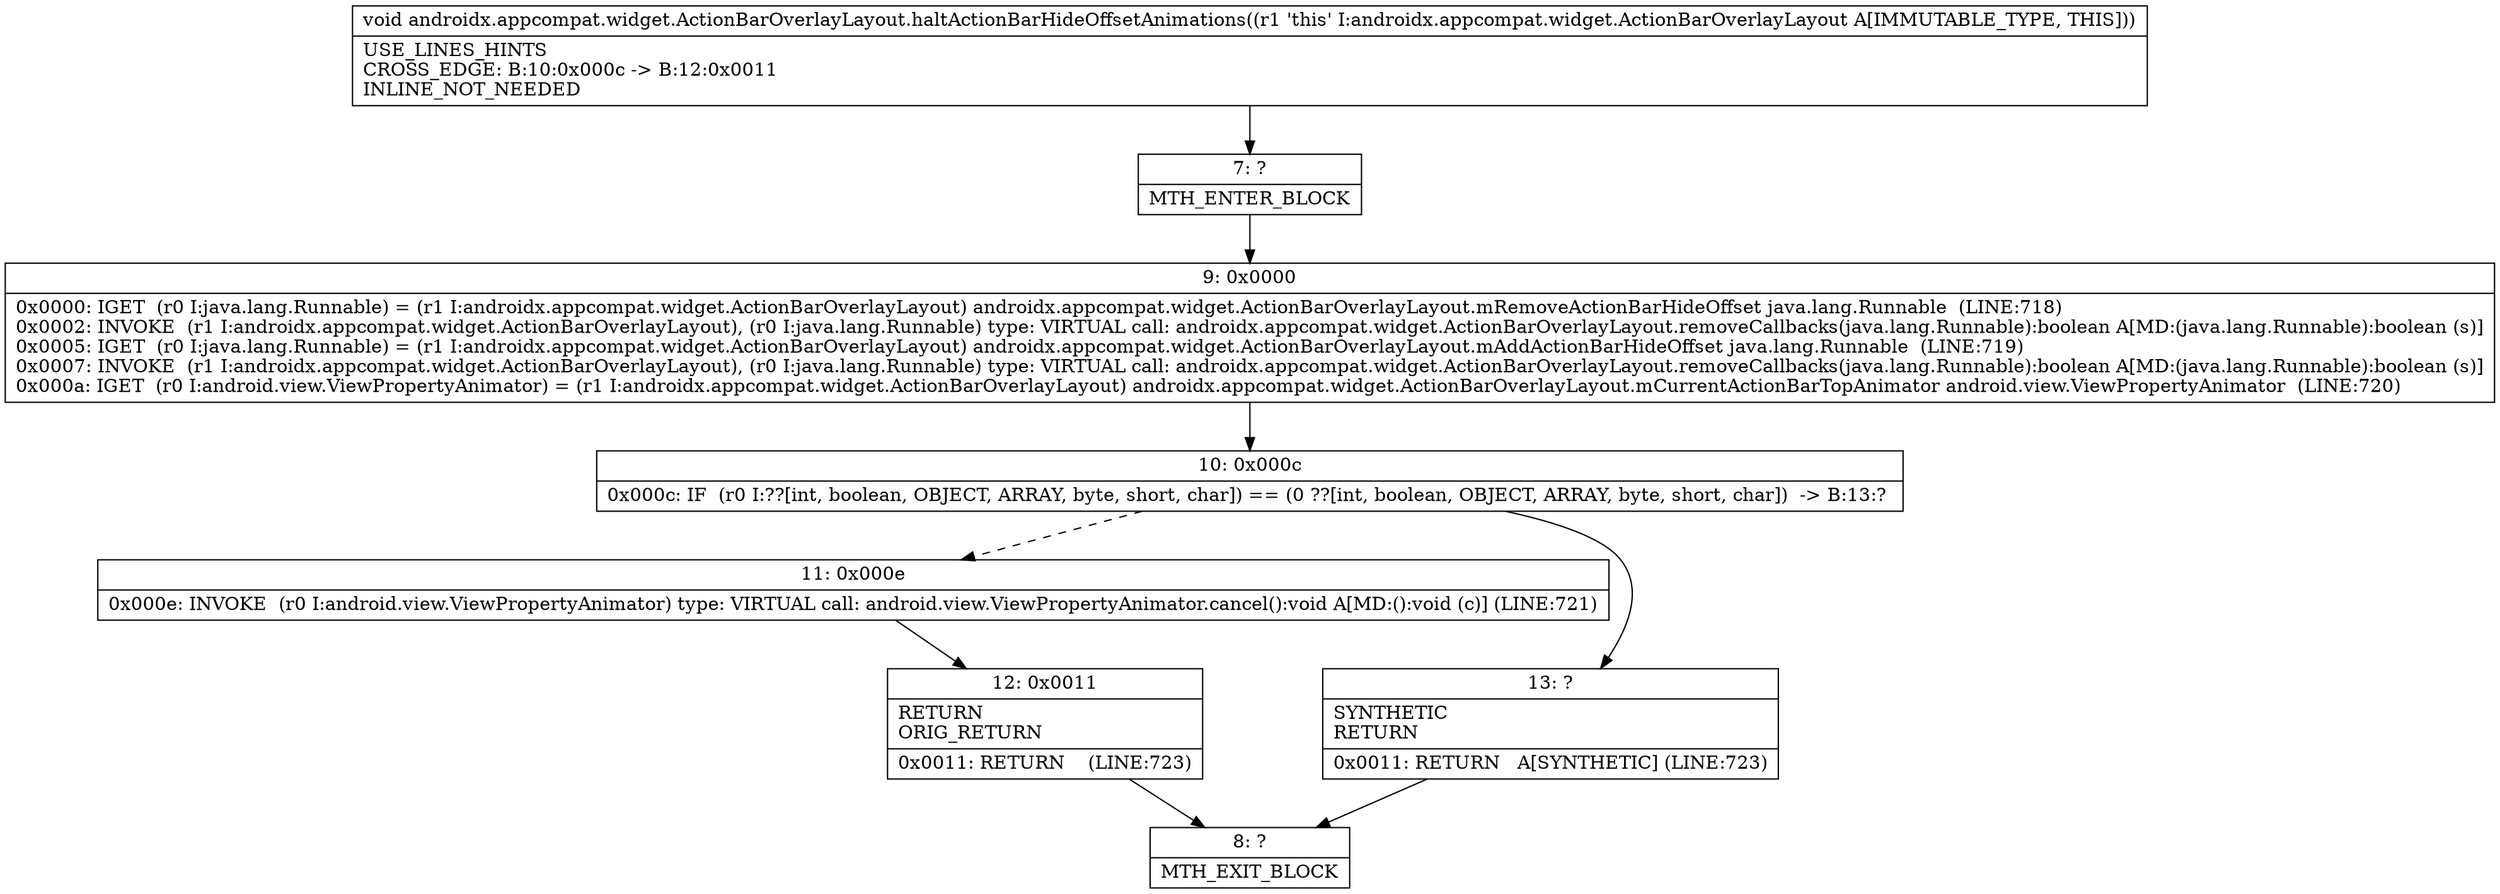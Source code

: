 digraph "CFG forandroidx.appcompat.widget.ActionBarOverlayLayout.haltActionBarHideOffsetAnimations()V" {
Node_7 [shape=record,label="{7\:\ ?|MTH_ENTER_BLOCK\l}"];
Node_9 [shape=record,label="{9\:\ 0x0000|0x0000: IGET  (r0 I:java.lang.Runnable) = (r1 I:androidx.appcompat.widget.ActionBarOverlayLayout) androidx.appcompat.widget.ActionBarOverlayLayout.mRemoveActionBarHideOffset java.lang.Runnable  (LINE:718)\l0x0002: INVOKE  (r1 I:androidx.appcompat.widget.ActionBarOverlayLayout), (r0 I:java.lang.Runnable) type: VIRTUAL call: androidx.appcompat.widget.ActionBarOverlayLayout.removeCallbacks(java.lang.Runnable):boolean A[MD:(java.lang.Runnable):boolean (s)]\l0x0005: IGET  (r0 I:java.lang.Runnable) = (r1 I:androidx.appcompat.widget.ActionBarOverlayLayout) androidx.appcompat.widget.ActionBarOverlayLayout.mAddActionBarHideOffset java.lang.Runnable  (LINE:719)\l0x0007: INVOKE  (r1 I:androidx.appcompat.widget.ActionBarOverlayLayout), (r0 I:java.lang.Runnable) type: VIRTUAL call: androidx.appcompat.widget.ActionBarOverlayLayout.removeCallbacks(java.lang.Runnable):boolean A[MD:(java.lang.Runnable):boolean (s)]\l0x000a: IGET  (r0 I:android.view.ViewPropertyAnimator) = (r1 I:androidx.appcompat.widget.ActionBarOverlayLayout) androidx.appcompat.widget.ActionBarOverlayLayout.mCurrentActionBarTopAnimator android.view.ViewPropertyAnimator  (LINE:720)\l}"];
Node_10 [shape=record,label="{10\:\ 0x000c|0x000c: IF  (r0 I:??[int, boolean, OBJECT, ARRAY, byte, short, char]) == (0 ??[int, boolean, OBJECT, ARRAY, byte, short, char])  \-\> B:13:? \l}"];
Node_11 [shape=record,label="{11\:\ 0x000e|0x000e: INVOKE  (r0 I:android.view.ViewPropertyAnimator) type: VIRTUAL call: android.view.ViewPropertyAnimator.cancel():void A[MD:():void (c)] (LINE:721)\l}"];
Node_12 [shape=record,label="{12\:\ 0x0011|RETURN\lORIG_RETURN\l|0x0011: RETURN    (LINE:723)\l}"];
Node_8 [shape=record,label="{8\:\ ?|MTH_EXIT_BLOCK\l}"];
Node_13 [shape=record,label="{13\:\ ?|SYNTHETIC\lRETURN\l|0x0011: RETURN   A[SYNTHETIC] (LINE:723)\l}"];
MethodNode[shape=record,label="{void androidx.appcompat.widget.ActionBarOverlayLayout.haltActionBarHideOffsetAnimations((r1 'this' I:androidx.appcompat.widget.ActionBarOverlayLayout A[IMMUTABLE_TYPE, THIS]))  | USE_LINES_HINTS\lCROSS_EDGE: B:10:0x000c \-\> B:12:0x0011\lINLINE_NOT_NEEDED\l}"];
MethodNode -> Node_7;Node_7 -> Node_9;
Node_9 -> Node_10;
Node_10 -> Node_11[style=dashed];
Node_10 -> Node_13;
Node_11 -> Node_12;
Node_12 -> Node_8;
Node_13 -> Node_8;
}

